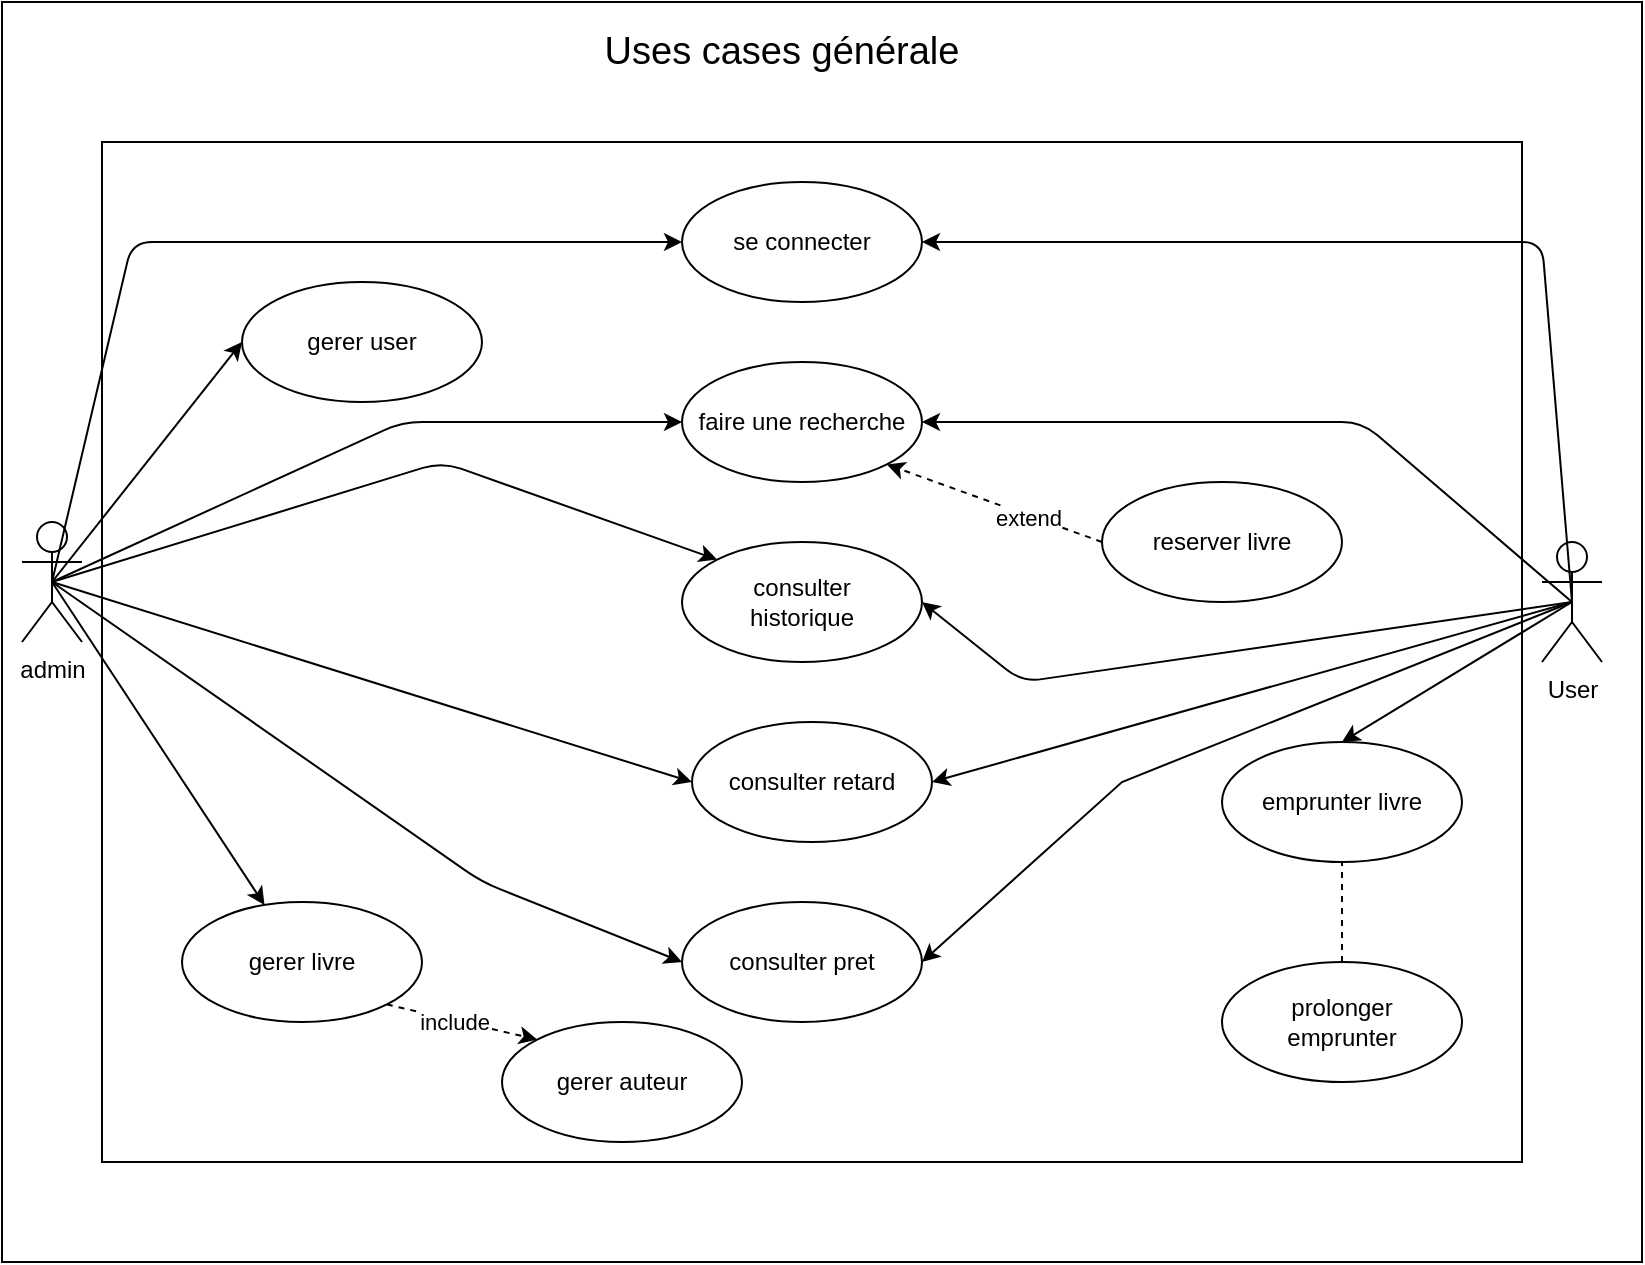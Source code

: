 <mxfile pages="3">
    <diagram name="use_cases_generale" id="ao6U7tp3MIunwFRUeMX3">
        <mxGraphModel dx="1482" dy="907" grid="1" gridSize="10" guides="1" tooltips="1" connect="1" arrows="1" fold="1" page="1" pageScale="1" pageWidth="850" pageHeight="1100" math="0" shadow="0">
            <root>
                <mxCell id="0"/>
                <mxCell id="1" parent="0"/>
                <mxCell id="HxUDPkTWRZOqz2D1lSt5-42" value="" style="rounded=0;whiteSpace=wrap;html=1;" vertex="1" parent="1">
                    <mxGeometry x="20" width="820" height="630" as="geometry"/>
                </mxCell>
                <mxCell id="vIoYIRXP9P46Kagh3QkM-53" value="" style="rounded=0;whiteSpace=wrap;html=1;" parent="1" vertex="1">
                    <mxGeometry x="70" y="70" width="710" height="510" as="geometry"/>
                </mxCell>
                <mxCell id="2" value="admin" style="shape=umlActor;verticalLabelPosition=bottom;verticalAlign=top;html=1;outlineConnect=0;" parent="1" vertex="1">
                    <mxGeometry x="30" y="260" width="30" height="60" as="geometry"/>
                </mxCell>
                <mxCell id="5" value="User" style="shape=umlActor;verticalLabelPosition=bottom;verticalAlign=top;html=1;outlineConnect=0;" parent="1" vertex="1">
                    <mxGeometry x="790" y="270" width="30" height="60" as="geometry"/>
                </mxCell>
                <mxCell id="8" value="se connecter" style="ellipse;whiteSpace=wrap;html=1;" parent="1" vertex="1">
                    <mxGeometry x="360" y="90" width="120" height="60" as="geometry"/>
                </mxCell>
                <mxCell id="15" value="faire une recherche" style="ellipse;whiteSpace=wrap;html=1;" parent="1" vertex="1">
                    <mxGeometry x="360" y="180" width="120" height="60" as="geometry"/>
                </mxCell>
                <mxCell id="18" value="emprunter livre" style="ellipse;whiteSpace=wrap;html=1;" parent="1" vertex="1">
                    <mxGeometry x="630" y="370" width="120" height="60" as="geometry"/>
                </mxCell>
                <mxCell id="19" value="reserver livre" style="ellipse;whiteSpace=wrap;html=1;" parent="1" vertex="1">
                    <mxGeometry x="570" y="240" width="120" height="60" as="geometry"/>
                </mxCell>
                <mxCell id="20" value="prolonger&lt;br&gt;emprunter" style="ellipse;whiteSpace=wrap;html=1;" parent="1" vertex="1">
                    <mxGeometry x="630" y="480" width="120" height="60" as="geometry"/>
                </mxCell>
                <mxCell id="21" value="consulter&lt;br&gt;historique" style="ellipse;whiteSpace=wrap;html=1;" parent="1" vertex="1">
                    <mxGeometry x="360" y="270" width="120" height="60" as="geometry"/>
                </mxCell>
                <mxCell id="22" value="gerer livre" style="ellipse;whiteSpace=wrap;html=1;" parent="1" vertex="1">
                    <mxGeometry x="110" y="450" width="120" height="60" as="geometry"/>
                </mxCell>
                <mxCell id="23" value="gerer auteur" style="ellipse;whiteSpace=wrap;html=1;" parent="1" vertex="1">
                    <mxGeometry x="270" y="510" width="120" height="60" as="geometry"/>
                </mxCell>
                <mxCell id="24" value="consulter retard" style="ellipse;whiteSpace=wrap;html=1;" parent="1" vertex="1">
                    <mxGeometry x="365" y="360" width="120" height="60" as="geometry"/>
                </mxCell>
                <mxCell id="25" value="consulter pret" style="ellipse;whiteSpace=wrap;html=1;" parent="1" vertex="1">
                    <mxGeometry x="360" y="450" width="120" height="60" as="geometry"/>
                </mxCell>
                <mxCell id="27" value="gerer user" style="ellipse;whiteSpace=wrap;html=1;" parent="1" vertex="1">
                    <mxGeometry x="140" y="140" width="120" height="60" as="geometry"/>
                </mxCell>
                <mxCell id="28" value="" style="endArrow=classic;html=1;exitX=0.5;exitY=0.5;exitDx=0;exitDy=0;exitPerimeter=0;entryX=0;entryY=0.5;entryDx=0;entryDy=0;" parent="1" source="2" target="27" edge="1">
                    <mxGeometry width="50" height="50" relative="1" as="geometry">
                        <mxPoint x="200" y="490" as="sourcePoint"/>
                        <mxPoint x="250" y="440" as="targetPoint"/>
                    </mxGeometry>
                </mxCell>
                <mxCell id="29" value="" style="endArrow=classic;html=1;exitX=0.5;exitY=0.5;exitDx=0;exitDy=0;exitPerimeter=0;" parent="1" source="2" target="22" edge="1">
                    <mxGeometry width="50" height="50" relative="1" as="geometry">
                        <mxPoint x="400" y="360" as="sourcePoint"/>
                        <mxPoint x="450" y="310" as="targetPoint"/>
                    </mxGeometry>
                </mxCell>
                <mxCell id="31" value="" style="endArrow=classic;html=1;exitX=0.5;exitY=0.5;exitDx=0;exitDy=0;exitPerimeter=0;entryX=0.5;entryY=0;entryDx=0;entryDy=0;" parent="1" source="5" target="18" edge="1">
                    <mxGeometry width="50" height="50" relative="1" as="geometry">
                        <mxPoint x="400" y="360" as="sourcePoint"/>
                        <mxPoint x="450" y="310" as="targetPoint"/>
                    </mxGeometry>
                </mxCell>
                <mxCell id="32" value="" style="endArrow=classic;html=1;exitX=0.5;exitY=0.5;exitDx=0;exitDy=0;exitPerimeter=0;entryX=0;entryY=0.5;entryDx=0;entryDy=0;" parent="1" source="2" target="8" edge="1">
                    <mxGeometry width="50" height="50" relative="1" as="geometry">
                        <mxPoint x="400" y="360" as="sourcePoint"/>
                        <mxPoint x="450" y="310" as="targetPoint"/>
                        <Array as="points">
                            <mxPoint x="85" y="120"/>
                        </Array>
                    </mxGeometry>
                </mxCell>
                <mxCell id="35" value="" style="endArrow=classic;html=1;entryX=1;entryY=0.5;entryDx=0;entryDy=0;exitX=0.5;exitY=0.5;exitDx=0;exitDy=0;exitPerimeter=0;" parent="1" source="5" target="8" edge="1">
                    <mxGeometry width="50" height="50" relative="1" as="geometry">
                        <mxPoint x="795" y="300" as="sourcePoint"/>
                        <mxPoint x="450" y="310" as="targetPoint"/>
                        <Array as="points">
                            <mxPoint x="790" y="120"/>
                        </Array>
                    </mxGeometry>
                </mxCell>
                <mxCell id="36" value="" style="endArrow=classic;html=1;exitX=0.5;exitY=0.5;exitDx=0;exitDy=0;exitPerimeter=0;entryX=1;entryY=0.5;entryDx=0;entryDy=0;" parent="1" source="5" target="15" edge="1">
                    <mxGeometry width="50" height="50" relative="1" as="geometry">
                        <mxPoint x="400" y="360" as="sourcePoint"/>
                        <mxPoint x="450" y="310" as="targetPoint"/>
                        <Array as="points">
                            <mxPoint x="700" y="210"/>
                        </Array>
                    </mxGeometry>
                </mxCell>
                <mxCell id="37" value="" style="endArrow=none;dashed=1;html=1;exitX=0.5;exitY=0;exitDx=0;exitDy=0;entryX=0.5;entryY=1;entryDx=0;entryDy=0;" parent="1" source="20" target="18" edge="1">
                    <mxGeometry width="50" height="50" relative="1" as="geometry">
                        <mxPoint x="700" y="480" as="sourcePoint"/>
                        <mxPoint x="750" y="430" as="targetPoint"/>
                    </mxGeometry>
                </mxCell>
                <mxCell id="39" value="" style="endArrow=classic;html=1;exitX=0.5;exitY=0.5;exitDx=0;exitDy=0;exitPerimeter=0;entryX=0;entryY=0.5;entryDx=0;entryDy=0;" parent="1" source="2" target="15" edge="1">
                    <mxGeometry width="50" height="50" relative="1" as="geometry">
                        <mxPoint x="400" y="360" as="sourcePoint"/>
                        <mxPoint x="450" y="310" as="targetPoint"/>
                        <Array as="points">
                            <mxPoint x="220" y="210"/>
                        </Array>
                    </mxGeometry>
                </mxCell>
                <mxCell id="40" value="" style="endArrow=classic;html=1;exitX=0.5;exitY=0.5;exitDx=0;exitDy=0;exitPerimeter=0;entryX=0;entryY=0;entryDx=0;entryDy=0;" parent="1" source="2" target="21" edge="1">
                    <mxGeometry width="50" height="50" relative="1" as="geometry">
                        <mxPoint x="400" y="360" as="sourcePoint"/>
                        <mxPoint x="450" y="310" as="targetPoint"/>
                        <Array as="points">
                            <mxPoint x="240" y="230"/>
                        </Array>
                    </mxGeometry>
                </mxCell>
                <mxCell id="41" value="" style="endArrow=classic;html=1;exitX=0.5;exitY=0.5;exitDx=0;exitDy=0;exitPerimeter=0;entryX=1;entryY=0.5;entryDx=0;entryDy=0;" parent="1" source="5" target="21" edge="1">
                    <mxGeometry width="50" height="50" relative="1" as="geometry">
                        <mxPoint x="400" y="360" as="sourcePoint"/>
                        <mxPoint x="450" y="310" as="targetPoint"/>
                        <Array as="points">
                            <mxPoint x="530" y="340"/>
                        </Array>
                    </mxGeometry>
                </mxCell>
                <mxCell id="42" value="" style="endArrow=classic;html=1;entryX=0;entryY=0.5;entryDx=0;entryDy=0;exitX=0.5;exitY=0.5;exitDx=0;exitDy=0;exitPerimeter=0;" parent="1" source="2" target="24" edge="1">
                    <mxGeometry width="50" height="50" relative="1" as="geometry">
                        <mxPoint x="90" y="290" as="sourcePoint"/>
                        <mxPoint x="450" y="310" as="targetPoint"/>
                    </mxGeometry>
                </mxCell>
                <mxCell id="AcGtTk04XDOtDkjEFJpP-47" value="" style="endArrow=classic;html=1;dashed=1;entryX=1;entryY=1;entryDx=0;entryDy=0;exitX=0;exitY=0.5;exitDx=0;exitDy=0;" parent="1" source="19" target="15" edge="1">
                    <mxGeometry width="50" height="50" relative="1" as="geometry">
                        <mxPoint x="530" y="310" as="sourcePoint"/>
                        <mxPoint x="460" y="310" as="targetPoint"/>
                    </mxGeometry>
                </mxCell>
                <mxCell id="vIoYIRXP9P46Kagh3QkM-47" value="extend" style="edgeLabel;html=1;align=center;verticalAlign=middle;resizable=0;points=[];" parent="AcGtTk04XDOtDkjEFJpP-47" vertex="1" connectable="0">
                    <mxGeometry x="-0.305" y="1" relative="1" as="geometry">
                        <mxPoint as="offset"/>
                    </mxGeometry>
                </mxCell>
                <mxCell id="vIoYIRXP9P46Kagh3QkM-52" value="" style="endArrow=classic;html=1;entryX=0;entryY=0.5;entryDx=0;entryDy=0;exitX=0.5;exitY=0.5;exitDx=0;exitDy=0;exitPerimeter=0;" parent="1" source="2" target="25" edge="1">
                    <mxGeometry width="50" height="50" relative="1" as="geometry">
                        <mxPoint x="85" y="290" as="sourcePoint"/>
                        <mxPoint x="440" y="310" as="targetPoint"/>
                        <Array as="points">
                            <mxPoint x="260" y="440"/>
                        </Array>
                    </mxGeometry>
                </mxCell>
                <mxCell id="vIoYIRXP9P46Kagh3QkM-54" value="&lt;font style=&quot;font-size: 19px;&quot;&gt;Uses cases générale&lt;/font&gt;" style="text;html=1;strokeColor=none;fillColor=none;align=center;verticalAlign=middle;whiteSpace=wrap;rounded=0;" parent="1" vertex="1">
                    <mxGeometry x="300" y="10" width="220" height="30" as="geometry"/>
                </mxCell>
                <mxCell id="YyPM17VBhgf9jn2XH-y--45" value="" style="endArrow=classic;html=1;rounded=0;exitX=0.5;exitY=0.5;exitDx=0;exitDy=0;exitPerimeter=0;entryX=1;entryY=0.5;entryDx=0;entryDy=0;" parent="1" source="5" target="24" edge="1">
                    <mxGeometry width="50" height="50" relative="1" as="geometry">
                        <mxPoint x="400" y="340" as="sourcePoint"/>
                        <mxPoint x="450" y="290" as="targetPoint"/>
                    </mxGeometry>
                </mxCell>
                <mxCell id="gxfF2tVjp8k5tetRI_8F-45" value="" style="endArrow=classic;html=1;rounded=0;exitX=1;exitY=1;exitDx=0;exitDy=0;entryX=0;entryY=0;entryDx=0;entryDy=0;dashed=1;" parent="1" source="22" target="23" edge="1">
                    <mxGeometry width="50" height="50" relative="1" as="geometry">
                        <mxPoint x="400" y="340" as="sourcePoint"/>
                        <mxPoint x="450" y="290" as="targetPoint"/>
                    </mxGeometry>
                </mxCell>
                <mxCell id="gxfF2tVjp8k5tetRI_8F-46" value="include" style="edgeLabel;html=1;align=center;verticalAlign=middle;resizable=0;points=[];" parent="gxfF2tVjp8k5tetRI_8F-45" vertex="1" connectable="0">
                    <mxGeometry x="-0.11" y="-1" relative="1" as="geometry">
                        <mxPoint as="offset"/>
                    </mxGeometry>
                </mxCell>
                <mxCell id="qFnEwQ-YJ6v0PvUhmqhp-45" value="" style="endArrow=classic;html=1;rounded=0;entryX=1;entryY=0.5;entryDx=0;entryDy=0;exitX=0.5;exitY=0.5;exitDx=0;exitDy=0;exitPerimeter=0;" parent="1" source="5" target="25" edge="1">
                    <mxGeometry width="50" height="50" relative="1" as="geometry">
                        <mxPoint x="400" y="340" as="sourcePoint"/>
                        <mxPoint x="450" y="290" as="targetPoint"/>
                        <Array as="points">
                            <mxPoint x="580" y="390"/>
                        </Array>
                    </mxGeometry>
                </mxCell>
            </root>
        </mxGraphModel>
    </diagram>
    <diagram id="Jhi9sV5Dr8Ulr-6FzwfN" name="use_cases_admin">
        <mxGraphModel dx="2332" dy="907" grid="1" gridSize="10" guides="1" tooltips="1" connect="1" arrows="1" fold="1" page="1" pageScale="1" pageWidth="850" pageHeight="1100" math="0" shadow="0">
            <root>
                <mxCell id="0"/>
                <mxCell id="1" parent="0"/>
                <mxCell id="wU0fvGA8ZCg2GWKAUKzR-1" value="" style="rounded=0;whiteSpace=wrap;html=1;" vertex="1" parent="1">
                    <mxGeometry y="130" width="820" height="620" as="geometry"/>
                </mxCell>
                <mxCell id="DjFYjIADUmcx3qDI9ydp-1" value="" style="rounded=0;whiteSpace=wrap;html=1;fontSize=19;" parent="1" vertex="1">
                    <mxGeometry x="70" y="160" width="700" height="560" as="geometry"/>
                </mxCell>
                <mxCell id="i_3jRFTHFz-7TRmwDlOK-1" value="Administration" style="shape=umlActor;verticalLabelPosition=bottom;verticalAlign=top;html=1;outlineConnect=0;" parent="1" vertex="1">
                    <mxGeometry x="20" y="400" width="30" height="60" as="geometry"/>
                </mxCell>
                <mxCell id="t2NnzyuppsoA1aD9T7YA-1" value="Crée user" style="ellipse;whiteSpace=wrap;html=1;" parent="1" vertex="1">
                    <mxGeometry x="120" y="190" width="120" height="60" as="geometry"/>
                </mxCell>
                <mxCell id="t2NnzyuppsoA1aD9T7YA-2" value="Crée livre" style="ellipse;whiteSpace=wrap;html=1;" parent="1" vertex="1">
                    <mxGeometry x="110" y="640" width="120" height="60" as="geometry"/>
                </mxCell>
                <mxCell id="t2NnzyuppsoA1aD9T7YA-3" value="Modifier User" style="ellipse;whiteSpace=wrap;html=1;" parent="1" vertex="1">
                    <mxGeometry x="450" y="190" width="120" height="60" as="geometry"/>
                </mxCell>
                <mxCell id="t2NnzyuppsoA1aD9T7YA-4" value="Bloquer User" style="ellipse;whiteSpace=wrap;html=1;" parent="1" vertex="1">
                    <mxGeometry x="630" y="400" width="120" height="60" as="geometry"/>
                </mxCell>
                <mxCell id="t2NnzyuppsoA1aD9T7YA-5" value="Supprimer User" style="ellipse;whiteSpace=wrap;html=1;" parent="1" vertex="1">
                    <mxGeometry x="450" y="280" width="120" height="60" as="geometry"/>
                </mxCell>
                <mxCell id="t2NnzyuppsoA1aD9T7YA-6" value="" style="endArrow=classic;html=1;exitX=0.5;exitY=0.5;exitDx=0;exitDy=0;exitPerimeter=0;entryX=0;entryY=0.5;entryDx=0;entryDy=0;" parent="1" source="i_3jRFTHFz-7TRmwDlOK-1" target="t2NnzyuppsoA1aD9T7YA-1" edge="1">
                    <mxGeometry width="50" height="50" relative="1" as="geometry">
                        <mxPoint x="370" y="490" as="sourcePoint"/>
                        <mxPoint x="420" y="440" as="targetPoint"/>
                        <Array as="points">
                            <mxPoint x="55" y="220"/>
                        </Array>
                    </mxGeometry>
                </mxCell>
                <mxCell id="t2NnzyuppsoA1aD9T7YA-7" value="Modifier livre" style="ellipse;whiteSpace=wrap;html=1;" parent="1" vertex="1">
                    <mxGeometry x="275" y="480" width="120" height="60" as="geometry"/>
                </mxCell>
                <mxCell id="t2NnzyuppsoA1aD9T7YA-9" value="Archiver livre" style="ellipse;whiteSpace=wrap;html=1;" parent="1" vertex="1">
                    <mxGeometry x="275" y="570" width="120" height="60" as="geometry"/>
                </mxCell>
                <mxCell id="t2NnzyuppsoA1aD9T7YA-10" value="" style="endArrow=classic;html=1;exitX=0.5;exitY=0.5;exitDx=0;exitDy=0;exitPerimeter=0;entryX=0;entryY=0.5;entryDx=0;entryDy=0;" parent="1" source="i_3jRFTHFz-7TRmwDlOK-1" target="t2NnzyuppsoA1aD9T7YA-2" edge="1">
                    <mxGeometry width="50" height="50" relative="1" as="geometry">
                        <mxPoint x="370" y="490" as="sourcePoint"/>
                        <mxPoint x="110" y="670" as="targetPoint"/>
                        <Array as="points">
                            <mxPoint x="55" y="650"/>
                        </Array>
                    </mxGeometry>
                </mxCell>
                <mxCell id="t2NnzyuppsoA1aD9T7YA-11" value="Rechercher User" style="ellipse;whiteSpace=wrap;html=1;" parent="1" vertex="1">
                    <mxGeometry x="120" y="400" width="120" height="60" as="geometry"/>
                </mxCell>
                <mxCell id="t2NnzyuppsoA1aD9T7YA-12" value="Rechercher livre" style="ellipse;whiteSpace=wrap;html=1;" parent="1" vertex="1">
                    <mxGeometry x="110" y="530" width="120" height="60" as="geometry"/>
                </mxCell>
                <mxCell id="t2NnzyuppsoA1aD9T7YA-13" value="" style="endArrow=classic;html=1;entryX=0;entryY=0.5;entryDx=0;entryDy=0;exitX=0.5;exitY=0.5;exitDx=0;exitDy=0;exitPerimeter=0;" parent="1" source="i_3jRFTHFz-7TRmwDlOK-1" target="t2NnzyuppsoA1aD9T7YA-11" edge="1">
                    <mxGeometry width="50" height="50" relative="1" as="geometry">
                        <mxPoint x="60" y="430" as="sourcePoint"/>
                        <mxPoint x="420" y="440" as="targetPoint"/>
                    </mxGeometry>
                </mxCell>
                <mxCell id="t2NnzyuppsoA1aD9T7YA-14" value="" style="endArrow=classic;html=1;entryX=0;entryY=0.5;entryDx=0;entryDy=0;exitX=0.5;exitY=0.5;exitDx=0;exitDy=0;exitPerimeter=0;" parent="1" source="i_3jRFTHFz-7TRmwDlOK-1" target="t2NnzyuppsoA1aD9T7YA-12" edge="1">
                    <mxGeometry width="50" height="50" relative="1" as="geometry">
                        <mxPoint x="60" y="430" as="sourcePoint"/>
                        <mxPoint x="420" y="440" as="targetPoint"/>
                    </mxGeometry>
                </mxCell>
                <mxCell id="t2NnzyuppsoA1aD9T7YA-19" value="Anonymiser User" style="ellipse;whiteSpace=wrap;html=1;" parent="1" vertex="1">
                    <mxGeometry x="630" y="280" width="120" height="60" as="geometry"/>
                </mxCell>
                <mxCell id="t2NnzyuppsoA1aD9T7YA-21" value="consulter profil" style="ellipse;whiteSpace=wrap;html=1;" parent="1" vertex="1">
                    <mxGeometry x="275" y="280" width="120" height="60" as="geometry"/>
                </mxCell>
                <mxCell id="t2NnzyuppsoA1aD9T7YA-23" value="consulter retard" style="ellipse;whiteSpace=wrap;html=1;" parent="1" vertex="1">
                    <mxGeometry x="275" y="400" width="120" height="60" as="geometry"/>
                </mxCell>
                <mxCell id="t2NnzyuppsoA1aD9T7YA-24" value="signaler retard" style="ellipse;whiteSpace=wrap;html=1;" parent="1" vertex="1">
                    <mxGeometry x="450" y="400" width="120" height="60" as="geometry"/>
                </mxCell>
                <mxCell id="t2NnzyuppsoA1aD9T7YA-31" value="extend" style="endArrow=none;html=1;dashed=1;entryX=0;entryY=0.5;entryDx=0;entryDy=0;exitX=1;exitY=0;exitDx=0;exitDy=0;startArrow=classic;startFill=1;endFill=0;" parent="1" source="t2NnzyuppsoA1aD9T7YA-21" target="t2NnzyuppsoA1aD9T7YA-3" edge="1">
                    <mxGeometry width="50" height="50" relative="1" as="geometry">
                        <mxPoint x="460" y="490" as="sourcePoint"/>
                        <mxPoint x="510" y="440" as="targetPoint"/>
                    </mxGeometry>
                </mxCell>
                <mxCell id="t2NnzyuppsoA1aD9T7YA-32" value="" style="endArrow=none;html=1;dashed=1;exitX=1;exitY=0.5;exitDx=0;exitDy=0;entryX=0;entryY=0.5;entryDx=0;entryDy=0;startArrow=classic;startFill=1;endFill=0;" parent="1" source="t2NnzyuppsoA1aD9T7YA-21" target="t2NnzyuppsoA1aD9T7YA-5" edge="1">
                    <mxGeometry width="50" height="50" relative="1" as="geometry">
                        <mxPoint x="460" y="490" as="sourcePoint"/>
                        <mxPoint x="510" y="440" as="targetPoint"/>
                    </mxGeometry>
                </mxCell>
                <mxCell id="t2NnzyuppsoA1aD9T7YA-35" value="extend" style="edgeLabel;html=1;align=center;verticalAlign=middle;resizable=0;points=[];" parent="t2NnzyuppsoA1aD9T7YA-32" vertex="1" connectable="0">
                    <mxGeometry x="-0.505" y="2" relative="1" as="geometry">
                        <mxPoint x="11" y="-8" as="offset"/>
                    </mxGeometry>
                </mxCell>
                <mxCell id="t2NnzyuppsoA1aD9T7YA-33" value="" style="endArrow=none;html=1;dashed=1;exitX=0;exitY=0;exitDx=0;exitDy=0;entryX=1;entryY=0;entryDx=0;entryDy=0;startArrow=classic;startFill=1;endFill=0;" parent="1" source="t2NnzyuppsoA1aD9T7YA-19" target="t2NnzyuppsoA1aD9T7YA-5" edge="1">
                    <mxGeometry width="50" height="50" relative="1" as="geometry">
                        <mxPoint x="460" y="490" as="sourcePoint"/>
                        <mxPoint x="510" y="440" as="targetPoint"/>
                    </mxGeometry>
                </mxCell>
                <mxCell id="t2NnzyuppsoA1aD9T7YA-34" value="include" style="edgeLabel;html=1;align=center;verticalAlign=middle;resizable=0;points=[];" parent="t2NnzyuppsoA1aD9T7YA-33" vertex="1" connectable="0">
                    <mxGeometry x="0.303" y="1" relative="1" as="geometry">
                        <mxPoint as="offset"/>
                    </mxGeometry>
                </mxCell>
                <mxCell id="t2NnzyuppsoA1aD9T7YA-37" value="" style="endArrow=classic;html=1;dashed=1;entryX=0.5;entryY=0;entryDx=0;entryDy=0;exitX=0;exitY=0.5;exitDx=0;exitDy=0;" parent="1" source="t2NnzyuppsoA1aD9T7YA-21" target="t2NnzyuppsoA1aD9T7YA-11" edge="1">
                    <mxGeometry width="50" height="50" relative="1" as="geometry">
                        <mxPoint x="460" y="490" as="sourcePoint"/>
                        <mxPoint x="510" y="440" as="targetPoint"/>
                    </mxGeometry>
                </mxCell>
                <mxCell id="t2NnzyuppsoA1aD9T7YA-38" value="extend" style="edgeLabel;html=1;align=center;verticalAlign=middle;resizable=0;points=[];" parent="t2NnzyuppsoA1aD9T7YA-37" vertex="1" connectable="0">
                    <mxGeometry x="-0.364" y="4" relative="1" as="geometry">
                        <mxPoint x="-17" y="8" as="offset"/>
                    </mxGeometry>
                </mxCell>
                <mxCell id="t2NnzyuppsoA1aD9T7YA-39" value="extend" style="endArrow=classic;html=1;dashed=1;entryX=1;entryY=0;entryDx=0;entryDy=0;exitX=0;exitY=0;exitDx=0;exitDy=0;" parent="1" source="t2NnzyuppsoA1aD9T7YA-23" target="t2NnzyuppsoA1aD9T7YA-11" edge="1">
                    <mxGeometry width="50" height="50" relative="1" as="geometry">
                        <mxPoint x="460" y="490" as="sourcePoint"/>
                        <mxPoint x="510" y="440" as="targetPoint"/>
                        <Array as="points">
                            <mxPoint x="270" y="409"/>
                        </Array>
                    </mxGeometry>
                </mxCell>
                <mxCell id="t2NnzyuppsoA1aD9T7YA-40" value="" style="endArrow=classic;html=1;dashed=1;entryX=0.233;entryY=0.13;entryDx=0;entryDy=0;exitX=1;exitY=0;exitDx=0;exitDy=0;entryPerimeter=0;" parent="1" source="t2NnzyuppsoA1aD9T7YA-23" target="t2NnzyuppsoA1aD9T7YA-24" edge="1">
                    <mxGeometry width="50" height="50" relative="1" as="geometry">
                        <mxPoint x="460" y="490" as="sourcePoint"/>
                        <mxPoint x="510" y="440" as="targetPoint"/>
                    </mxGeometry>
                </mxCell>
                <mxCell id="t2NnzyuppsoA1aD9T7YA-41" value="include" style="edgeLabel;html=1;align=center;verticalAlign=middle;resizable=0;points=[];" parent="t2NnzyuppsoA1aD9T7YA-40" vertex="1" connectable="0">
                    <mxGeometry x="-0.224" y="1" relative="1" as="geometry">
                        <mxPoint x="-13" as="offset"/>
                    </mxGeometry>
                </mxCell>
                <mxCell id="t2NnzyuppsoA1aD9T7YA-42" value="" style="endArrow=classic;html=1;dashed=1;entryX=1;entryY=0;entryDx=0;entryDy=0;exitX=0;exitY=0;exitDx=0;exitDy=0;" parent="1" source="t2NnzyuppsoA1aD9T7YA-4" target="t2NnzyuppsoA1aD9T7YA-24" edge="1">
                    <mxGeometry width="50" height="50" relative="1" as="geometry">
                        <mxPoint x="460" y="490" as="sourcePoint"/>
                        <mxPoint x="510" y="440" as="targetPoint"/>
                    </mxGeometry>
                </mxCell>
                <mxCell id="t2NnzyuppsoA1aD9T7YA-43" value="extennd" style="edgeLabel;html=1;align=center;verticalAlign=middle;resizable=0;points=[];" parent="t2NnzyuppsoA1aD9T7YA-42" vertex="1" connectable="0">
                    <mxGeometry x="-0.37" y="1" relative="1" as="geometry">
                        <mxPoint x="-18" as="offset"/>
                    </mxGeometry>
                </mxCell>
                <mxCell id="t2NnzyuppsoA1aD9T7YA-44" value="extend" style="endArrow=classic;html=1;dashed=1;entryX=1;entryY=0;entryDx=0;entryDy=0;exitX=0;exitY=0.5;exitDx=0;exitDy=0;" parent="1" source="t2NnzyuppsoA1aD9T7YA-7" target="t2NnzyuppsoA1aD9T7YA-12" edge="1">
                    <mxGeometry width="50" height="50" relative="1" as="geometry">
                        <mxPoint x="460" y="490" as="sourcePoint"/>
                        <mxPoint x="510" y="440" as="targetPoint"/>
                        <Array as="points">
                            <mxPoint x="250" y="520"/>
                            <mxPoint x="230" y="520"/>
                        </Array>
                    </mxGeometry>
                </mxCell>
                <mxCell id="t2NnzyuppsoA1aD9T7YA-45" value="extend" style="endArrow=classic;html=1;dashed=1;entryX=1;entryY=1;entryDx=0;entryDy=0;exitX=0;exitY=0.5;exitDx=0;exitDy=0;" parent="1" source="t2NnzyuppsoA1aD9T7YA-9" target="t2NnzyuppsoA1aD9T7YA-12" edge="1">
                    <mxGeometry x="0.114" width="50" height="50" relative="1" as="geometry">
                        <mxPoint x="460" y="490" as="sourcePoint"/>
                        <mxPoint x="510" y="440" as="targetPoint"/>
                        <mxPoint x="-1" as="offset"/>
                    </mxGeometry>
                </mxCell>
                <mxCell id="t2NnzyuppsoA1aD9T7YA-54" value="" style="endArrow=none;html=1;dashed=1;entryX=1;entryY=0.5;entryDx=0;entryDy=0;exitX=0;exitY=0.5;exitDx=0;exitDy=0;startArrow=classic;startFill=1;endFill=0;" parent="1" source="t2NnzyuppsoA1aD9T7YA-55" target="t2NnzyuppsoA1aD9T7YA-2" edge="1">
                    <mxGeometry width="50" height="50" relative="1" as="geometry">
                        <mxPoint x="420" y="670" as="sourcePoint"/>
                        <mxPoint x="230" y="670" as="targetPoint"/>
                    </mxGeometry>
                </mxCell>
                <mxCell id="Ro9BVJuZ19HKVEFCYwGs-4" value="infclude" style="edgeLabel;html=1;align=center;verticalAlign=middle;resizable=0;points=[];" parent="t2NnzyuppsoA1aD9T7YA-54" vertex="1" connectable="0">
                    <mxGeometry x="0.288" y="-2" relative="1" as="geometry">
                        <mxPoint x="22" y="2" as="offset"/>
                    </mxGeometry>
                </mxCell>
                <mxCell id="t2NnzyuppsoA1aD9T7YA-55" value="enregistrer dans la BDD" style="ellipse;whiteSpace=wrap;html=1;" parent="1" vertex="1">
                    <mxGeometry x="450" y="640" width="120" height="60" as="geometry"/>
                </mxCell>
                <mxCell id="Ro9BVJuZ19HKVEFCYwGs-1" value="Voir disponibilité" style="ellipse;whiteSpace=wrap;html=1;" parent="1" vertex="1">
                    <mxGeometry x="450" y="530" width="120" height="60" as="geometry"/>
                </mxCell>
                <mxCell id="Ro9BVJuZ19HKVEFCYwGs-2" value="" style="endArrow=classic;html=1;exitX=0;exitY=0.5;exitDx=0;exitDy=0;entryX=1;entryY=0.5;entryDx=0;entryDy=0;dashed=1;" parent="1" source="Ro9BVJuZ19HKVEFCYwGs-1" target="t2NnzyuppsoA1aD9T7YA-12" edge="1">
                    <mxGeometry width="50" height="50" relative="1" as="geometry">
                        <mxPoint x="460" y="490" as="sourcePoint"/>
                        <mxPoint x="510" y="440" as="targetPoint"/>
                    </mxGeometry>
                </mxCell>
                <mxCell id="Ro9BVJuZ19HKVEFCYwGs-3" value="extend" style="edgeLabel;html=1;align=center;verticalAlign=middle;resizable=0;points=[];" parent="Ro9BVJuZ19HKVEFCYwGs-2" vertex="1" connectable="0">
                    <mxGeometry x="-0.551" y="-2" relative="1" as="geometry">
                        <mxPoint as="offset"/>
                    </mxGeometry>
                </mxCell>
            </root>
        </mxGraphModel>
    </diagram>
    <diagram id="Wl4qulSHE2KzQboeC3-v" name="use_cases_user">
        <mxGraphModel dx="1482" dy="907" grid="1" gridSize="10" guides="1" tooltips="1" connect="1" arrows="1" fold="1" page="1" pageScale="1" pageWidth="850" pageHeight="1100" math="0" shadow="0">
            <root>
                <mxCell id="0"/>
                <mxCell id="1" parent="0"/>
                <mxCell id="4J8BJNrxtRhoFNBsM2rI-1" value="" style="rounded=0;whiteSpace=wrap;html=1;" vertex="1" parent="1">
                    <mxGeometry x="30" y="20" width="570" height="620" as="geometry"/>
                </mxCell>
                <mxCell id="LdzVatGwYnMP8f3G-WIb-1" value="" style="rounded=0;whiteSpace=wrap;html=1;" parent="1" vertex="1">
                    <mxGeometry x="110" y="60" width="440" height="550" as="geometry"/>
                </mxCell>
                <mxCell id="8nafHXj3Q9hOZ4fB2ylQ-1" value="User" style="shape=umlActor;verticalLabelPosition=bottom;verticalAlign=top;html=1;outlineConnect=0;" parent="1" vertex="1">
                    <mxGeometry x="50" y="220" width="30" height="60" as="geometry"/>
                </mxCell>
                <mxCell id="8nafHXj3Q9hOZ4fB2ylQ-3" value="se connecter" style="ellipse;whiteSpace=wrap;html=1;" parent="1" vertex="1">
                    <mxGeometry x="170" y="110" width="120" height="60" as="geometry"/>
                </mxCell>
                <mxCell id="8nafHXj3Q9hOZ4fB2ylQ-4" value="faire une recheche" style="ellipse;whiteSpace=wrap;html=1;" parent="1" vertex="1">
                    <mxGeometry x="170" y="220" width="120" height="60" as="geometry"/>
                </mxCell>
                <mxCell id="8nafHXj3Q9hOZ4fB2ylQ-5" value="rendre un livre" style="ellipse;whiteSpace=wrap;html=1;" parent="1" vertex="1">
                    <mxGeometry x="365" y="320" width="120" height="60" as="geometry"/>
                </mxCell>
                <mxCell id="8nafHXj3Q9hOZ4fB2ylQ-6" value="emprunter un livre" style="ellipse;whiteSpace=wrap;html=1;" parent="1" vertex="1">
                    <mxGeometry x="170" y="320" width="120" height="60" as="geometry"/>
                </mxCell>
                <mxCell id="8nafHXj3Q9hOZ4fB2ylQ-7" value="voir mes retards" style="ellipse;whiteSpace=wrap;html=1;" parent="1" vertex="1">
                    <mxGeometry x="360" y="510" width="120" height="60" as="geometry"/>
                </mxCell>
                <mxCell id="8nafHXj3Q9hOZ4fB2ylQ-8" value="consulter mes emprunts" style="ellipse;whiteSpace=wrap;html=1;" parent="1" vertex="1">
                    <mxGeometry x="170" y="420" width="120" height="60" as="geometry"/>
                </mxCell>
                <mxCell id="8nafHXj3Q9hOZ4fB2ylQ-10" value="prolonger &lt;br&gt;un emprunt" style="ellipse;whiteSpace=wrap;html=1;" parent="1" vertex="1">
                    <mxGeometry x="365" y="420" width="120" height="60" as="geometry"/>
                </mxCell>
                <mxCell id="8nafHXj3Q9hOZ4fB2ylQ-11" value="" style="endArrow=classic;html=1;entryX=0;entryY=0.5;entryDx=0;entryDy=0;exitX=0.5;exitY=0.5;exitDx=0;exitDy=0;exitPerimeter=0;" parent="1" source="8nafHXj3Q9hOZ4fB2ylQ-1" target="8nafHXj3Q9hOZ4fB2ylQ-4" edge="1">
                    <mxGeometry width="50" height="50" relative="1" as="geometry">
                        <mxPoint x="80" y="340" as="sourcePoint"/>
                        <mxPoint x="130" y="290" as="targetPoint"/>
                    </mxGeometry>
                </mxCell>
                <mxCell id="8nafHXj3Q9hOZ4fB2ylQ-12" value="" style="endArrow=classic;html=1;exitX=0.5;exitY=0.5;exitDx=0;exitDy=0;exitPerimeter=0;entryX=0;entryY=0.5;entryDx=0;entryDy=0;" parent="1" source="8nafHXj3Q9hOZ4fB2ylQ-1" target="8nafHXj3Q9hOZ4fB2ylQ-3" edge="1">
                    <mxGeometry width="50" height="50" relative="1" as="geometry">
                        <mxPoint x="400" y="300" as="sourcePoint"/>
                        <mxPoint x="450" y="250" as="targetPoint"/>
                    </mxGeometry>
                </mxCell>
                <mxCell id="8nafHXj3Q9hOZ4fB2ylQ-13" value="" style="endArrow=classic;html=1;exitX=0.5;exitY=0.5;exitDx=0;exitDy=0;exitPerimeter=0;entryX=0;entryY=0.5;entryDx=0;entryDy=0;" parent="1" source="8nafHXj3Q9hOZ4fB2ylQ-1" target="8nafHXj3Q9hOZ4fB2ylQ-6" edge="1">
                    <mxGeometry width="50" height="50" relative="1" as="geometry">
                        <mxPoint x="400" y="300" as="sourcePoint"/>
                        <mxPoint x="450" y="250" as="targetPoint"/>
                    </mxGeometry>
                </mxCell>
                <mxCell id="8nafHXj3Q9hOZ4fB2ylQ-14" value="consulter livres" style="ellipse;whiteSpace=wrap;html=1;" parent="1" vertex="1">
                    <mxGeometry x="360" y="220" width="120" height="60" as="geometry"/>
                </mxCell>
                <mxCell id="8nafHXj3Q9hOZ4fB2ylQ-15" value="include" style="endArrow=classic;html=1;dashed=1;exitX=1;exitY=0;exitDx=0;exitDy=0;entryX=0;entryY=0;entryDx=0;entryDy=0;" parent="1" source="8nafHXj3Q9hOZ4fB2ylQ-4" target="8nafHXj3Q9hOZ4fB2ylQ-14" edge="1">
                    <mxGeometry x="0.011" width="50" height="50" relative="1" as="geometry">
                        <mxPoint x="400" y="300" as="sourcePoint"/>
                        <mxPoint x="330" y="170" as="targetPoint"/>
                        <mxPoint as="offset"/>
                    </mxGeometry>
                </mxCell>
                <mxCell id="8nafHXj3Q9hOZ4fB2ylQ-18" value="" style="endArrow=none;html=1;dashed=1;entryX=1;entryY=0;entryDx=0;entryDy=0;exitX=0;exitY=0;exitDx=0;exitDy=0;endFill=0;startArrow=classic;startFill=1;" parent="1" source="8nafHXj3Q9hOZ4fB2ylQ-5" target="8nafHXj3Q9hOZ4fB2ylQ-6" edge="1">
                    <mxGeometry width="50" height="50" relative="1" as="geometry">
                        <mxPoint x="400" y="300" as="sourcePoint"/>
                        <mxPoint x="290" y="290" as="targetPoint"/>
                    </mxGeometry>
                </mxCell>
                <mxCell id="8nafHXj3Q9hOZ4fB2ylQ-19" value="include" style="edgeLabel;html=1;align=center;verticalAlign=middle;resizable=0;points=[];" parent="8nafHXj3Q9hOZ4fB2ylQ-18" vertex="1" connectable="0">
                    <mxGeometry x="-0.456" y="-1" relative="1" as="geometry">
                        <mxPoint x="-23" y="-11" as="offset"/>
                    </mxGeometry>
                </mxCell>
                <mxCell id="8nafHXj3Q9hOZ4fB2ylQ-20" value="" style="endArrow=none;html=1;dashed=1;exitX=1;exitY=1;exitDx=0;exitDy=0;entryX=0;entryY=0.5;entryDx=0;entryDy=0;startArrow=classic;startFill=1;endFill=0;" parent="1" source="8nafHXj3Q9hOZ4fB2ylQ-8" target="8nafHXj3Q9hOZ4fB2ylQ-7" edge="1">
                    <mxGeometry width="50" height="50" relative="1" as="geometry">
                        <mxPoint x="400" y="300" as="sourcePoint"/>
                        <mxPoint x="500" y="420" as="targetPoint"/>
                    </mxGeometry>
                </mxCell>
                <mxCell id="8nafHXj3Q9hOZ4fB2ylQ-21" value="extend" style="edgeLabel;html=1;align=center;verticalAlign=middle;resizable=0;points=[];" parent="8nafHXj3Q9hOZ4fB2ylQ-20" vertex="1" connectable="0">
                    <mxGeometry x="0.286" y="-2" relative="1" as="geometry">
                        <mxPoint x="-8" y="-12" as="offset"/>
                    </mxGeometry>
                </mxCell>
                <mxCell id="8nafHXj3Q9hOZ4fB2ylQ-22" value="" style="endArrow=none;html=1;dashed=1;entryX=0;entryY=0.5;entryDx=0;entryDy=0;exitX=0.913;exitY=0.16;exitDx=0;exitDy=0;exitPerimeter=0;startArrow=classic;startFill=1;endFill=0;" parent="1" source="8nafHXj3Q9hOZ4fB2ylQ-8" target="8nafHXj3Q9hOZ4fB2ylQ-10" edge="1">
                    <mxGeometry width="50" height="50" relative="1" as="geometry">
                        <mxPoint x="400" y="300" as="sourcePoint"/>
                        <mxPoint x="450" y="250" as="targetPoint"/>
                    </mxGeometry>
                </mxCell>
                <mxCell id="8nafHXj3Q9hOZ4fB2ylQ-23" value="extend" style="edgeLabel;html=1;align=center;verticalAlign=middle;resizable=0;points=[];" parent="8nafHXj3Q9hOZ4fB2ylQ-22" vertex="1" connectable="0">
                    <mxGeometry x="0.211" y="-1" relative="1" as="geometry">
                        <mxPoint as="offset"/>
                    </mxGeometry>
                </mxCell>
                <mxCell id="8nafHXj3Q9hOZ4fB2ylQ-24" value="" style="endArrow=classic;html=1;exitX=0.5;exitY=0.5;exitDx=0;exitDy=0;exitPerimeter=0;entryX=0;entryY=0.5;entryDx=0;entryDy=0;" parent="1" source="8nafHXj3Q9hOZ4fB2ylQ-1" target="8nafHXj3Q9hOZ4fB2ylQ-8" edge="1">
                    <mxGeometry width="50" height="50" relative="1" as="geometry">
                        <mxPoint x="400" y="420" as="sourcePoint"/>
                        <mxPoint x="450" y="370" as="targetPoint"/>
                    </mxGeometry>
                </mxCell>
            </root>
        </mxGraphModel>
    </diagram>
</mxfile>